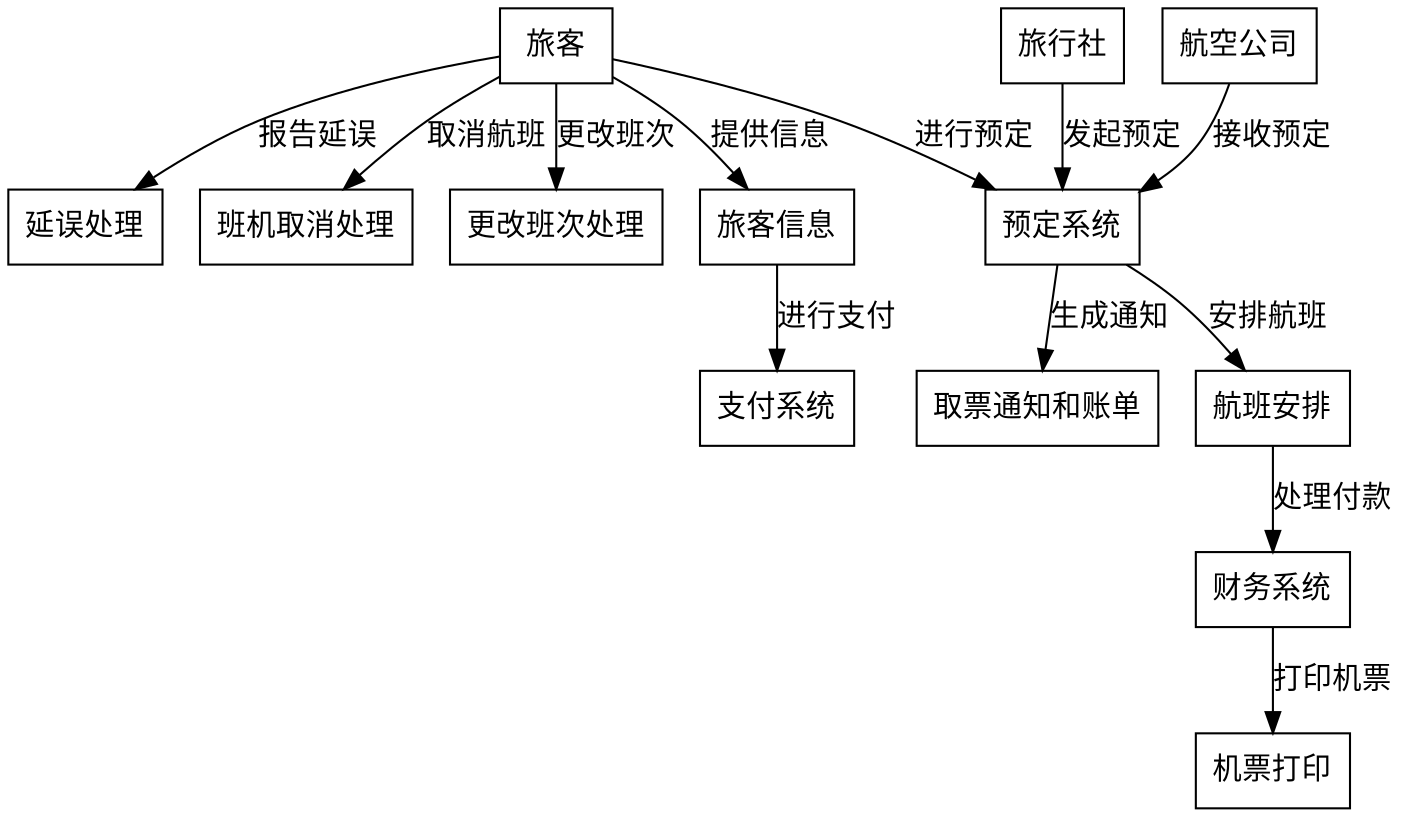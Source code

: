 // E-R Diagram
digraph {
	node [fontname=SimSun]
	edge [fontname=SimSun]
	"旅客" [shape=entity]
	"旅行社" [shape=entity]
	"航空公司" [shape=entity]
	"预定系统" [shape=entity]
	"航班安排" [shape=entity]
	"财务系统" [shape=entity]
	"机票打印" [shape=entity]
	"取票通知和账单" [shape=entity]
	"旅客信息" [shape=entity]
	"支付系统" [shape=entity]
	"延误处理" [shape=entity]
	"班机取消处理" [shape=entity]
	"更改班次处理" [shape=entity]
	"旅客" -> "预定系统" [label="进行预定"]
	"旅行社" -> "预定系统" [label="发起预定"]
	"航空公司" -> "预定系统" [label="接收预定"]
	"预定系统" -> "航班安排" [label="安排航班"]
	"航班安排" -> "财务系统" [label="处理付款"]
	"财务系统" -> "机票打印" [label="打印机票"]
	"预定系统" -> "取票通知和账单" [label="生成通知"]
	"旅客" -> "旅客信息" [label="提供信息"]
	"旅客信息" -> "支付系统" [label="进行支付"]
	"旅客" -> "延误处理" [label="报告延误"]
	"旅客" -> "班机取消处理" [label="取消航班"]
	"旅客" -> "更改班次处理" [label="更改班次"]
}
